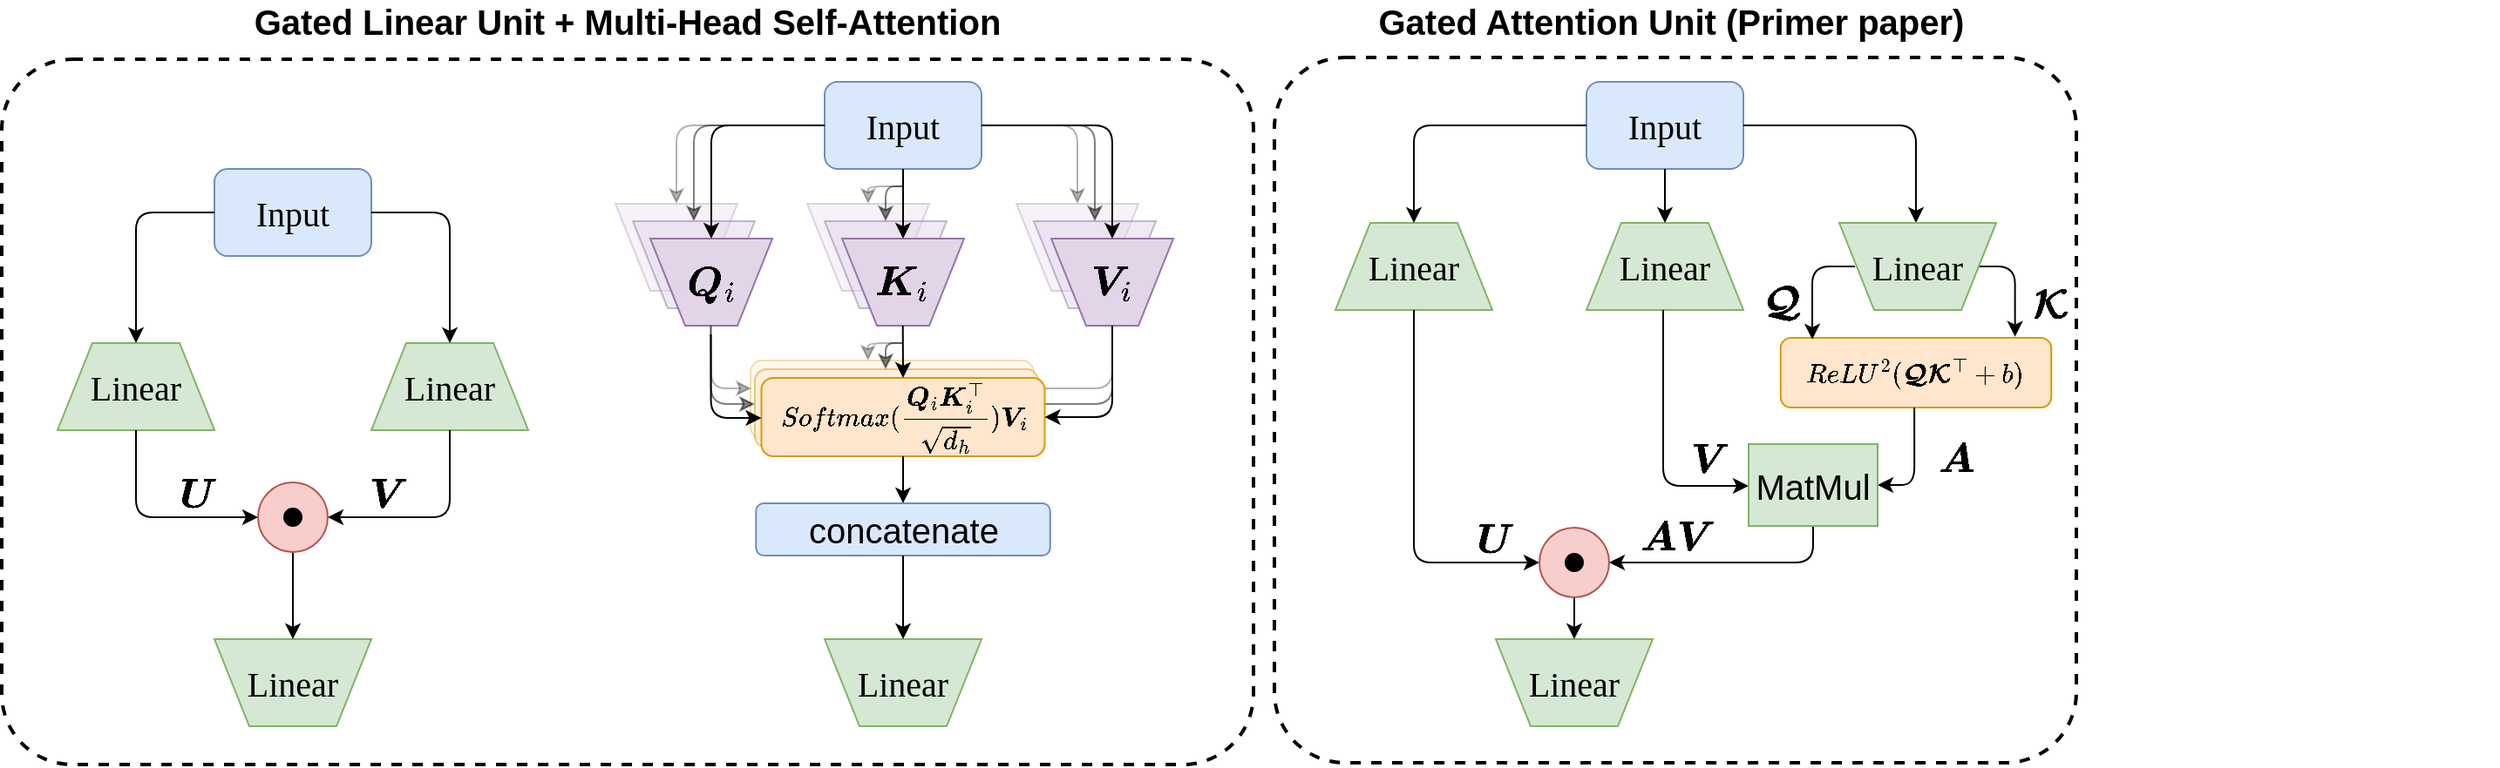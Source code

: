 <mxfile version="13.6.2" type="device"><diagram id="W65uhvQBnytSRvfwBRzs" name="第 1 页"><mxGraphModel dx="1488" dy="640" grid="1" gridSize="1" guides="1" tooltips="1" connect="1" arrows="1" fold="1" page="1" pageScale="1" pageWidth="827" pageHeight="1169" math="1" shadow="0"><root><mxCell id="0"/><mxCell id="1" parent="0"/><mxCell id="8-ofbGnYvxuJz45N9siz-89" value="" style="rounded=1;arcSize=10;strokeColor=#000000;fillColor=none;gradientColor=none;strokeWidth=2;dashed=1;" parent="1" vertex="1"><mxGeometry x="828" y="116" width="460" height="405" as="geometry"/></mxCell><mxCell id="8-ofbGnYvxuJz45N9siz-54" value="" style="rounded=1;arcSize=10;strokeColor=#000000;fillColor=none;gradientColor=none;strokeWidth=2;dashed=1;" parent="1" vertex="1"><mxGeometry x="98" y="117" width="718" height="405" as="geometry"/></mxCell><mxCell id="8-ofbGnYvxuJz45N9siz-44" value="" style="edgeStyle=segmentEdgeStyle;endArrow=classic;html=1;opacity=30;" parent="1" edge="1"><mxGeometry width="50" height="50" relative="1" as="geometry"><mxPoint x="735" y="269" as="sourcePoint"/><mxPoint x="686.0" y="314.0" as="targetPoint"/><Array as="points"><mxPoint x="735" y="306"/><mxPoint x="686" y="306"/></Array></mxGeometry></mxCell><mxCell id="8-ofbGnYvxuJz45N9siz-43" value="" style="edgeStyle=segmentEdgeStyle;endArrow=classic;html=1;opacity=50;" parent="1" edge="1"><mxGeometry width="50" height="50" relative="1" as="geometry"><mxPoint x="735" y="270" as="sourcePoint"/><mxPoint x="686" y="315" as="targetPoint"/><Array as="points"><mxPoint x="735" y="315"/></Array></mxGeometry></mxCell><mxCell id="8-ofbGnYvxuJz45N9siz-30" value="&lt;font style=&quot;font-size: 20px&quot;&gt;softmax(&lt;/font&gt;&lt;font style=&quot;font-size: 20px&quot;&gt;Q&lt;/font&gt;&lt;font style=&quot;font-size: 10px&quot;&gt;i&lt;/font&gt;&lt;font&gt;&lt;font style=&quot;font-size: 20px&quot;&gt;·&lt;/font&gt;&lt;font style=&quot;font-size: 20px&quot;&gt;K&lt;/font&gt;&lt;span style=&quot;font-size: 10px&quot;&gt;i&lt;/span&gt;&lt;/font&gt;&lt;font style=&quot;font-size: 20px&quot;&gt;)&lt;/font&gt;&lt;span style=&quot;font-size: 20px&quot;&gt;V&lt;/span&gt;&lt;font style=&quot;font-size: 10px&quot;&gt;i&lt;/font&gt;" style="rounded=1;whiteSpace=wrap;html=1;fillColor=#ffe6cc;strokeColor=#d79b00;opacity=30;" parent="1" vertex="1"><mxGeometry x="527.5" y="290" width="162.5" height="45" as="geometry"/></mxCell><mxCell id="8-ofbGnYvxuJz45N9siz-29" value="&lt;font style=&quot;font-size: 20px&quot;&gt;softmax(&lt;/font&gt;&lt;font style=&quot;font-size: 20px&quot;&gt;Q&lt;/font&gt;&lt;font style=&quot;font-size: 10px&quot;&gt;i&lt;/font&gt;&lt;font&gt;&lt;font style=&quot;font-size: 20px&quot;&gt;·&lt;/font&gt;&lt;font style=&quot;font-size: 20px&quot;&gt;K&lt;/font&gt;&lt;span style=&quot;font-size: 10px&quot;&gt;i&lt;/span&gt;&lt;/font&gt;&lt;font style=&quot;font-size: 20px&quot;&gt;)&lt;/font&gt;&lt;span style=&quot;font-size: 20px&quot;&gt;V&lt;/span&gt;&lt;font style=&quot;font-size: 10px&quot;&gt;i&lt;/font&gt;" style="rounded=1;whiteSpace=wrap;html=1;fillColor=#ffe6cc;strokeColor=#d79b00;opacity=50;" parent="1" vertex="1"><mxGeometry x="530" y="295" width="162.5" height="45" as="geometry"/></mxCell><mxCell id="8-ofbGnYvxuJz45N9siz-6" value="" style="shape=trapezoid;perimeter=trapezoidPerimeter;whiteSpace=wrap;html=1;fixedSize=1;fillColor=#e1d5e7;strokeColor=#9673a6;flipV=1;opacity=30;" parent="1" vertex="1"><mxGeometry x="450" y="200" width="70" height="50" as="geometry"/></mxCell><mxCell id="8-ofbGnYvxuJz45N9siz-5" value="" style="shape=trapezoid;perimeter=trapezoidPerimeter;whiteSpace=wrap;html=1;fixedSize=1;fillColor=#e1d5e7;strokeColor=#9673a6;flipV=1;opacity=50;" parent="1" vertex="1"><mxGeometry x="460" y="210" width="70" height="50" as="geometry"/></mxCell><mxCell id="pT2lMcpETqTYjsJDrIYg-1" value="&lt;font style=&quot;font-size: 20px&quot; face=&quot;Verdana&quot;&gt;Input&lt;/font&gt;" style="rounded=1;whiteSpace=wrap;html=1;fillColor=#dae8fc;strokeColor=#6c8ebf;" parent="1" vertex="1"><mxGeometry x="220" y="180" width="90" height="50" as="geometry"/></mxCell><mxCell id="pT2lMcpETqTYjsJDrIYg-2" value="&lt;font style=&quot;font-size: 20px&quot; face=&quot;Verdana&quot;&gt;Linear&lt;/font&gt;" style="shape=trapezoid;perimeter=trapezoidPerimeter;whiteSpace=wrap;html=1;fixedSize=1;fillColor=#d5e8d4;strokeColor=#82b366;" parent="1" vertex="1"><mxGeometry x="130" y="280" width="90" height="50" as="geometry"/></mxCell><mxCell id="pT2lMcpETqTYjsJDrIYg-5" value="&lt;font style=&quot;font-size: 20px&quot; face=&quot;Verdana&quot;&gt;Linear&lt;/font&gt;" style="shape=trapezoid;perimeter=trapezoidPerimeter;whiteSpace=wrap;html=1;fixedSize=1;fillColor=#d5e8d4;strokeColor=#82b366;" parent="1" vertex="1"><mxGeometry x="310" y="280" width="90" height="50" as="geometry"/></mxCell><mxCell id="pT2lMcpETqTYjsJDrIYg-6" value="" style="edgeStyle=segmentEdgeStyle;endArrow=classic;html=1;" parent="1" source="pT2lMcpETqTYjsJDrIYg-1" target="pT2lMcpETqTYjsJDrIYg-5" edge="1"><mxGeometry width="50" height="50" relative="1" as="geometry"><mxPoint x="390" y="350" as="sourcePoint"/><mxPoint x="440" y="300" as="targetPoint"/></mxGeometry></mxCell><mxCell id="pT2lMcpETqTYjsJDrIYg-7" value="" style="edgeStyle=segmentEdgeStyle;endArrow=classic;html=1;" parent="1" source="pT2lMcpETqTYjsJDrIYg-1" target="pT2lMcpETqTYjsJDrIYg-2" edge="1"><mxGeometry width="50" height="50" relative="1" as="geometry"><mxPoint x="390" y="350" as="sourcePoint"/><mxPoint x="440" y="300" as="targetPoint"/></mxGeometry></mxCell><mxCell id="pT2lMcpETqTYjsJDrIYg-14" value="" style="edgeStyle=segmentEdgeStyle;endArrow=classic;html=1;" parent="1" source="pT2lMcpETqTYjsJDrIYg-2" target="pT2lMcpETqTYjsJDrIYg-9" edge="1"><mxGeometry width="50" height="50" relative="1" as="geometry"><mxPoint x="390" y="350" as="sourcePoint"/><mxPoint x="440" y="300" as="targetPoint"/><Array as="points"><mxPoint x="175" y="380"/></Array></mxGeometry></mxCell><mxCell id="pT2lMcpETqTYjsJDrIYg-15" value="" style="edgeStyle=segmentEdgeStyle;endArrow=classic;html=1;" parent="1" source="pT2lMcpETqTYjsJDrIYg-5" target="pT2lMcpETqTYjsJDrIYg-9" edge="1"><mxGeometry width="50" height="50" relative="1" as="geometry"><mxPoint x="390" y="350" as="sourcePoint"/><mxPoint x="380" y="390" as="targetPoint"/><Array as="points"><mxPoint x="355" y="380"/></Array></mxGeometry></mxCell><mxCell id="pT2lMcpETqTYjsJDrIYg-17" value="&lt;font style=&quot;font-size: 20px&quot; face=&quot;Verdana&quot;&gt;Linear&lt;/font&gt;" style="shape=trapezoid;perimeter=trapezoidPerimeter;whiteSpace=wrap;html=1;fixedSize=1;fillColor=#d5e8d4;strokeColor=#82b366;flipV=1;" parent="1" vertex="1"><mxGeometry x="220" y="450" width="90" height="50" as="geometry"/></mxCell><mxCell id="pT2lMcpETqTYjsJDrIYg-18" value="" style="endArrow=classic;html=1;" parent="1" source="pT2lMcpETqTYjsJDrIYg-9" target="pT2lMcpETqTYjsJDrIYg-17" edge="1"><mxGeometry width="50" height="50" relative="1" as="geometry"><mxPoint x="390" y="360" as="sourcePoint"/><mxPoint x="440" y="310" as="targetPoint"/></mxGeometry></mxCell><mxCell id="8-ofbGnYvxuJz45N9siz-1" value="&lt;font style=&quot;font-size: 20px&quot; face=&quot;Verdana&quot;&gt;Input&lt;/font&gt;" style="rounded=1;whiteSpace=wrap;html=1;fillColor=#dae8fc;strokeColor=#6c8ebf;" parent="1" vertex="1"><mxGeometry x="570" y="130" width="90" height="50" as="geometry"/></mxCell><mxCell id="8-ofbGnYvxuJz45N9siz-2" value="&lt;span style=&quot;font-size: 20px&quot;&gt;$$\boldsymbol{Q}_i$$&lt;/span&gt;" style="shape=trapezoid;perimeter=trapezoidPerimeter;whiteSpace=wrap;html=1;fixedSize=1;fillColor=#e1d5e7;strokeColor=#9673a6;flipV=1;" parent="1" vertex="1"><mxGeometry x="470" y="220" width="70" height="50" as="geometry"/></mxCell><mxCell id="8-ofbGnYvxuJz45N9siz-7" value="" style="shape=trapezoid;perimeter=trapezoidPerimeter;whiteSpace=wrap;html=1;fixedSize=1;fillColor=#e1d5e7;strokeColor=#9673a6;flipV=1;opacity=30;" parent="1" vertex="1"><mxGeometry x="560" y="200" width="70" height="50" as="geometry"/></mxCell><mxCell id="8-ofbGnYvxuJz45N9siz-8" value="" style="shape=trapezoid;perimeter=trapezoidPerimeter;whiteSpace=wrap;html=1;fixedSize=1;fillColor=#e1d5e7;strokeColor=#9673a6;flipV=1;opacity=50;" parent="1" vertex="1"><mxGeometry x="570" y="210" width="70" height="50" as="geometry"/></mxCell><mxCell id="8-ofbGnYvxuJz45N9siz-9" value="&lt;span style=&quot;font-size: 20px&quot;&gt;$$\boldsymbol{K}_i$$&lt;/span&gt;" style="shape=trapezoid;perimeter=trapezoidPerimeter;whiteSpace=wrap;html=1;fixedSize=1;fillColor=#e1d5e7;strokeColor=#9673a6;flipV=1;" parent="1" vertex="1"><mxGeometry x="580" y="220" width="70" height="50" as="geometry"/></mxCell><mxCell id="8-ofbGnYvxuJz45N9siz-10" value="" style="shape=trapezoid;perimeter=trapezoidPerimeter;whiteSpace=wrap;html=1;fixedSize=1;fillColor=#e1d5e7;strokeColor=#9673a6;flipV=1;opacity=30;" parent="1" vertex="1"><mxGeometry x="680" y="200" width="70" height="50" as="geometry"/></mxCell><mxCell id="8-ofbGnYvxuJz45N9siz-11" value="" style="shape=trapezoid;perimeter=trapezoidPerimeter;whiteSpace=wrap;html=1;fixedSize=1;fillColor=#e1d5e7;strokeColor=#9673a6;flipV=1;opacity=50;" parent="1" vertex="1"><mxGeometry x="690" y="210" width="70" height="50" as="geometry"/></mxCell><mxCell id="8-ofbGnYvxuJz45N9siz-12" value="&lt;span style=&quot;font-size: 20px&quot;&gt;$$\boldsymbol{V}_i$$&lt;/span&gt;" style="shape=trapezoid;perimeter=trapezoidPerimeter;whiteSpace=wrap;html=1;fixedSize=1;fillColor=#e1d5e7;strokeColor=#9673a6;flipV=1;" parent="1" vertex="1"><mxGeometry x="700" y="220" width="70" height="50" as="geometry"/></mxCell><mxCell id="8-ofbGnYvxuJz45N9siz-14" value="" style="edgeStyle=segmentEdgeStyle;endArrow=classic;html=1;entryX=0.5;entryY=0;entryDx=0;entryDy=0;" parent="1" source="8-ofbGnYvxuJz45N9siz-1" target="8-ofbGnYvxuJz45N9siz-2" edge="1"><mxGeometry width="50" height="50" relative="1" as="geometry"><mxPoint x="530" y="250" as="sourcePoint"/><mxPoint x="580" y="200" as="targetPoint"/></mxGeometry></mxCell><mxCell id="8-ofbGnYvxuJz45N9siz-16" value="" style="edgeStyle=segmentEdgeStyle;endArrow=classic;html=1;opacity=50;" parent="1" edge="1"><mxGeometry width="50" height="50" relative="1" as="geometry"><mxPoint x="560" y="155" as="sourcePoint"/><mxPoint x="495" y="210" as="targetPoint"/></mxGeometry></mxCell><mxCell id="8-ofbGnYvxuJz45N9siz-17" value="" style="edgeStyle=segmentEdgeStyle;endArrow=classic;html=1;opacity=30;" parent="1" target="8-ofbGnYvxuJz45N9siz-6" edge="1"><mxGeometry width="50" height="50" relative="1" as="geometry"><mxPoint x="555" y="155" as="sourcePoint"/><mxPoint x="490" y="210" as="targetPoint"/></mxGeometry></mxCell><mxCell id="8-ofbGnYvxuJz45N9siz-18" value="" style="endArrow=classic;html=1;entryX=0.5;entryY=0;entryDx=0;entryDy=0;" parent="1" source="8-ofbGnYvxuJz45N9siz-1" target="8-ofbGnYvxuJz45N9siz-9" edge="1"><mxGeometry width="50" height="50" relative="1" as="geometry"><mxPoint x="580" y="240" as="sourcePoint"/><mxPoint x="630" y="190" as="targetPoint"/></mxGeometry></mxCell><mxCell id="8-ofbGnYvxuJz45N9siz-19" value="" style="edgeStyle=segmentEdgeStyle;endArrow=classic;html=1;opacity=50;entryX=0.5;entryY=0;entryDx=0;entryDy=0;" parent="1" target="8-ofbGnYvxuJz45N9siz-8" edge="1"><mxGeometry width="50" height="50" relative="1" as="geometry"><mxPoint x="615" y="190" as="sourcePoint"/><mxPoint x="630" y="190" as="targetPoint"/><Array as="points"><mxPoint x="605" y="190"/></Array></mxGeometry></mxCell><mxCell id="8-ofbGnYvxuJz45N9siz-23" value="" style="edgeStyle=segmentEdgeStyle;endArrow=classic;html=1;opacity=30;entryX=0.5;entryY=0;entryDx=0;entryDy=0;" parent="1" target="8-ofbGnYvxuJz45N9siz-7" edge="1"><mxGeometry width="50" height="50" relative="1" as="geometry"><mxPoint x="615" y="190" as="sourcePoint"/><mxPoint x="640" y="165" as="targetPoint"/></mxGeometry></mxCell><mxCell id="8-ofbGnYvxuJz45N9siz-24" value="" style="edgeStyle=segmentEdgeStyle;endArrow=classic;html=1;entryX=0.5;entryY=0;entryDx=0;entryDy=0;" parent="1" source="8-ofbGnYvxuJz45N9siz-1" target="8-ofbGnYvxuJz45N9siz-12" edge="1"><mxGeometry width="50" height="50" relative="1" as="geometry"><mxPoint x="625" y="230" as="sourcePoint"/><mxPoint x="675" y="180" as="targetPoint"/></mxGeometry></mxCell><mxCell id="8-ofbGnYvxuJz45N9siz-25" value="" style="edgeStyle=segmentEdgeStyle;endArrow=classic;html=1;opacity=50;entryX=0.5;entryY=0;entryDx=0;entryDy=0;exitX=1;exitY=0.5;exitDx=0;exitDy=0;" parent="1" source="8-ofbGnYvxuJz45N9siz-1" target="8-ofbGnYvxuJz45N9siz-11" edge="1"><mxGeometry width="50" height="50" relative="1" as="geometry"><mxPoint x="665" y="160" as="sourcePoint"/><mxPoint x="740" y="225" as="targetPoint"/><Array as="points"><mxPoint x="725" y="155"/></Array></mxGeometry></mxCell><mxCell id="8-ofbGnYvxuJz45N9siz-26" value="" style="edgeStyle=segmentEdgeStyle;endArrow=classic;html=1;opacity=30;entryX=0.5;entryY=0;entryDx=0;entryDy=0;" parent="1" source="8-ofbGnYvxuJz45N9siz-1" target="8-ofbGnYvxuJz45N9siz-10" edge="1"><mxGeometry width="50" height="50" relative="1" as="geometry"><mxPoint x="665" y="160" as="sourcePoint"/><mxPoint x="730" y="215" as="targetPoint"/><Array as="points"><mxPoint x="715" y="155"/></Array></mxGeometry></mxCell><mxCell id="8-ofbGnYvxuJz45N9siz-27" value="&lt;font style=&quot;font-size: 13px&quot;&gt;$$Softmax(\frac{\boldsymbol{Q}_i\boldsymbol{K}_i^{\top}}{\sqrt{d_h}})\boldsymbol{V}_i$$&lt;/font&gt;" style="rounded=1;whiteSpace=wrap;html=1;fillColor=#ffe6cc;strokeColor=#d79b00;" parent="1" vertex="1"><mxGeometry x="533.75" y="300" width="162.5" height="45" as="geometry"/></mxCell><mxCell id="8-ofbGnYvxuJz45N9siz-33" value="" style="edgeStyle=segmentEdgeStyle;endArrow=classic;html=1;" parent="1" edge="1"><mxGeometry width="50" height="50" relative="1" as="geometry"><mxPoint x="504.75" y="275" as="sourcePoint"/><mxPoint x="533.75" y="323" as="targetPoint"/><Array as="points"><mxPoint x="504.75" y="323"/></Array></mxGeometry></mxCell><mxCell id="8-ofbGnYvxuJz45N9siz-34" value="" style="edgeStyle=segmentEdgeStyle;endArrow=classic;html=1;opacity=50;" parent="1" edge="1"><mxGeometry width="50" height="50" relative="1" as="geometry"><mxPoint x="504.75" y="270" as="sourcePoint"/><mxPoint x="530" y="315" as="targetPoint"/><Array as="points"><mxPoint x="505" y="315"/><mxPoint x="530" y="315"/></Array></mxGeometry></mxCell><mxCell id="8-ofbGnYvxuJz45N9siz-35" value="" style="edgeStyle=segmentEdgeStyle;endArrow=classic;html=1;opacity=30;" parent="1" edge="1"><mxGeometry width="50" height="50" relative="1" as="geometry"><mxPoint x="504.75" y="270" as="sourcePoint"/><mxPoint x="528" y="306" as="targetPoint"/><Array as="points"><mxPoint x="505" y="306"/><mxPoint x="528" y="306"/></Array></mxGeometry></mxCell><mxCell id="8-ofbGnYvxuJz45N9siz-37" value="" style="endArrow=classic;html=1;" parent="1" edge="1"><mxGeometry width="50" height="50" relative="1" as="geometry"><mxPoint x="614.86" y="270" as="sourcePoint"/><mxPoint x="615" y="300" as="targetPoint"/></mxGeometry></mxCell><mxCell id="8-ofbGnYvxuJz45N9siz-38" value="" style="edgeStyle=segmentEdgeStyle;endArrow=classic;html=1;opacity=50;" parent="1" edge="1"><mxGeometry width="50" height="50" relative="1" as="geometry"><mxPoint x="614.86" y="280" as="sourcePoint"/><mxPoint x="605" y="295" as="targetPoint"/><Array as="points"><mxPoint x="604.86" y="280"/></Array></mxGeometry></mxCell><mxCell id="8-ofbGnYvxuJz45N9siz-39" value="" style="edgeStyle=segmentEdgeStyle;endArrow=classic;html=1;opacity=30;entryX=0.5;entryY=0;entryDx=0;entryDy=0;" parent="1" edge="1"><mxGeometry width="50" height="50" relative="1" as="geometry"><mxPoint x="614.86" y="280" as="sourcePoint"/><mxPoint x="594.86" y="290" as="targetPoint"/></mxGeometry></mxCell><mxCell id="8-ofbGnYvxuJz45N9siz-40" value="" style="edgeStyle=segmentEdgeStyle;endArrow=classic;html=1;entryX=1;entryY=0.5;entryDx=0;entryDy=0;" parent="1" target="8-ofbGnYvxuJz45N9siz-27" edge="1"><mxGeometry width="50" height="50" relative="1" as="geometry"><mxPoint x="735" y="270" as="sourcePoint"/><mxPoint x="764" y="323" as="targetPoint"/><Array as="points"><mxPoint x="735" y="323"/></Array></mxGeometry></mxCell><mxCell id="8-ofbGnYvxuJz45N9siz-45" value="&lt;font style=&quot;font-size: 20px&quot;&gt;concatenate&lt;/font&gt;" style="rounded=1;whiteSpace=wrap;html=1;fillColor=#dae8fc;strokeColor=#6c8ebf;" parent="1" vertex="1"><mxGeometry x="530.63" y="372" width="168.75" height="30" as="geometry"/></mxCell><mxCell id="8-ofbGnYvxuJz45N9siz-46" value="&lt;font style=&quot;font-size: 20px&quot; face=&quot;Verdana&quot;&gt;Linear&lt;/font&gt;" style="shape=trapezoid;perimeter=trapezoidPerimeter;whiteSpace=wrap;html=1;fixedSize=1;fillColor=#d5e8d4;strokeColor=#82b366;flipV=1;" parent="1" vertex="1"><mxGeometry x="570.01" y="450" width="90" height="50" as="geometry"/></mxCell><mxCell id="8-ofbGnYvxuJz45N9siz-47" value="" style="endArrow=classic;html=1;" parent="1" source="8-ofbGnYvxuJz45N9siz-27" target="8-ofbGnYvxuJz45N9siz-45" edge="1"><mxGeometry width="50" height="50" relative="1" as="geometry"><mxPoint x="503" y="446" as="sourcePoint"/><mxPoint x="553" y="396" as="targetPoint"/></mxGeometry></mxCell><mxCell id="8-ofbGnYvxuJz45N9siz-48" value="" style="endArrow=classic;html=1;" parent="1" source="8-ofbGnYvxuJz45N9siz-45" target="8-ofbGnYvxuJz45N9siz-46" edge="1"><mxGeometry width="50" height="50" relative="1" as="geometry"><mxPoint x="534" y="429" as="sourcePoint"/><mxPoint x="584" y="379" as="targetPoint"/></mxGeometry></mxCell><mxCell id="8-ofbGnYvxuJz45N9siz-51" value="&lt;font style=&quot;font-size: 20px&quot; face=&quot;Verdana&quot;&gt;Input&lt;/font&gt;" style="rounded=1;whiteSpace=wrap;html=1;fillColor=#dae8fc;strokeColor=#6c8ebf;" parent="1" vertex="1"><mxGeometry x="1007" y="130" width="90" height="50" as="geometry"/></mxCell><mxCell id="8-ofbGnYvxuJz45N9siz-55" value="&lt;font style=&quot;font-size: 20px&quot; face=&quot;Verdana&quot;&gt;Linear&lt;/font&gt;" style="shape=trapezoid;perimeter=trapezoidPerimeter;whiteSpace=wrap;html=1;fixedSize=1;fillColor=#d5e8d4;strokeColor=#82b366;" parent="1" vertex="1"><mxGeometry x="863" y="211" width="90" height="50" as="geometry"/></mxCell><mxCell id="8-ofbGnYvxuJz45N9siz-56" value="&lt;font style=&quot;font-size: 20px&quot; face=&quot;Verdana&quot;&gt;Linear&lt;/font&gt;" style="shape=trapezoid;perimeter=trapezoidPerimeter;whiteSpace=wrap;html=1;fixedSize=1;fillColor=#d5e8d4;strokeColor=#82b366;" parent="1" vertex="1"><mxGeometry x="1007" y="211" width="90" height="50" as="geometry"/></mxCell><mxCell id="8-ofbGnYvxuJz45N9siz-58" value="&lt;font style=&quot;font-size: 13px&quot;&gt;$$ReLU^2(\boldsymbol{\mathcal{Q}}\boldsymbol{\mathcal{K}}^{\top}+b)$$&lt;/font&gt;" style="rounded=1;whiteSpace=wrap;html=1;fillColor=#ffe6cc;strokeColor=#d79b00;" parent="1" vertex="1"><mxGeometry x="1118.37" y="277" width="155.25" height="40" as="geometry"/></mxCell><mxCell id="8-ofbGnYvxuJz45N9siz-59" value="" style="group" parent="1" vertex="1" connectable="0"><mxGeometry x="245" y="360" width="40" height="40" as="geometry"/></mxCell><mxCell id="pT2lMcpETqTYjsJDrIYg-9" value="" style="ellipse;whiteSpace=wrap;html=1;aspect=fixed;fillColor=#f8cecc;strokeColor=#b85450;" parent="8-ofbGnYvxuJz45N9siz-59" vertex="1"><mxGeometry width="40" height="40" as="geometry"/></mxCell><mxCell id="pT2lMcpETqTYjsJDrIYg-12" value="" style="ellipse;whiteSpace=wrap;html=1;aspect=fixed;fillColor=#000000;" parent="8-ofbGnYvxuJz45N9siz-59" vertex="1"><mxGeometry x="15" y="15" width="10" height="10" as="geometry"/></mxCell><mxCell id="8-ofbGnYvxuJz45N9siz-65" value="&lt;font style=&quot;font-size: 20px&quot; face=&quot;Verdana&quot;&gt;Linear&lt;/font&gt;" style="shape=trapezoid;perimeter=trapezoidPerimeter;whiteSpace=wrap;html=1;fixedSize=1;fillColor=#d5e8d4;strokeColor=#82b366;flipV=1;" parent="1" vertex="1"><mxGeometry x="955" y="450" width="90" height="50" as="geometry"/></mxCell><mxCell id="8-ofbGnYvxuJz45N9siz-66" value="" style="edgeStyle=segmentEdgeStyle;endArrow=classic;html=1;" parent="1" source="8-ofbGnYvxuJz45N9siz-51" target="8-ofbGnYvxuJz45N9siz-55" edge="1"><mxGeometry width="50" height="50" relative="1" as="geometry"><mxPoint x="1028" y="262" as="sourcePoint"/><mxPoint x="1078" y="212" as="targetPoint"/></mxGeometry></mxCell><mxCell id="8-ofbGnYvxuJz45N9siz-67" value="" style="edgeStyle=segmentEdgeStyle;endArrow=classic;html=1;" parent="1" source="8-ofbGnYvxuJz45N9siz-51" edge="1"><mxGeometry width="50" height="50" relative="1" as="geometry"><mxPoint x="1028" y="262" as="sourcePoint"/><mxPoint x="1196" y="211" as="targetPoint"/></mxGeometry></mxCell><mxCell id="8-ofbGnYvxuJz45N9siz-69" value="" style="endArrow=classic;html=1;" parent="1" source="8-ofbGnYvxuJz45N9siz-51" target="8-ofbGnYvxuJz45N9siz-56" edge="1"><mxGeometry width="50" height="50" relative="1" as="geometry"><mxPoint x="1028" y="214" as="sourcePoint"/><mxPoint x="1078" y="164" as="targetPoint"/></mxGeometry></mxCell><mxCell id="8-ofbGnYvxuJz45N9siz-70" value="" style="edgeStyle=segmentEdgeStyle;endArrow=classic;html=1;entryX=0.117;entryY=0.023;entryDx=0;entryDy=0;entryPerimeter=0;" parent="1" target="8-ofbGnYvxuJz45N9siz-58" edge="1"><mxGeometry width="50" height="50" relative="1" as="geometry"><mxPoint x="1160.986" y="236.034" as="sourcePoint"/><mxPoint x="1154" y="230" as="targetPoint"/></mxGeometry></mxCell><mxCell id="8-ofbGnYvxuJz45N9siz-71" value="" style="edgeStyle=segmentEdgeStyle;endArrow=classic;html=1;entryX=0.866;entryY=-0.017;entryDx=0;entryDy=0;entryPerimeter=0;" parent="1" target="8-ofbGnYvxuJz45N9siz-58" edge="1"><mxGeometry width="50" height="50" relative="1" as="geometry"><mxPoint x="1231.014" y="236.034" as="sourcePoint"/><mxPoint x="1255" y="282" as="targetPoint"/></mxGeometry></mxCell><mxCell id="8-ofbGnYvxuJz45N9siz-76" value="" style="edgeStyle=segmentEdgeStyle;endArrow=classic;html=1;entryX=0;entryY=0.5;entryDx=0;entryDy=0;" parent="1" edge="1"><mxGeometry width="50" height="50" relative="1" as="geometry"><mxPoint x="1051" y="261" as="sourcePoint"/><mxPoint x="1100" y="362" as="targetPoint"/><Array as="points"><mxPoint x="1051" y="261"/><mxPoint x="1051" y="374"/></Array></mxGeometry></mxCell><mxCell id="8-ofbGnYvxuJz45N9siz-77" value="" style="edgeStyle=segmentEdgeStyle;endArrow=classic;html=1;exitX=0.494;exitY=1;exitDx=0;exitDy=0;entryX=1;entryY=0.5;entryDx=0;entryDy=0;exitPerimeter=0;" parent="1" source="8-ofbGnYvxuJz45N9siz-58" target="-X0aMg4lBAvF7nIOLlux-9" edge="1"><mxGeometry width="50" height="50" relative="1" as="geometry"><mxPoint x="1089" y="380" as="sourcePoint"/><mxPoint x="1170" y="362" as="targetPoint"/><Array as="points"><mxPoint x="1195" y="362"/></Array></mxGeometry></mxCell><mxCell id="8-ofbGnYvxuJz45N9siz-78" value="" style="edgeStyle=segmentEdgeStyle;endArrow=classic;html=1;entryX=0;entryY=0.5;entryDx=0;entryDy=0;exitX=0.5;exitY=1;exitDx=0;exitDy=0;" parent="1" source="8-ofbGnYvxuJz45N9siz-55" edge="1"><mxGeometry width="50" height="50" relative="1" as="geometry"><mxPoint x="899" y="266" as="sourcePoint"/><mxPoint x="980.0" y="406" as="targetPoint"/><Array as="points"><mxPoint x="908" y="406"/></Array></mxGeometry></mxCell><mxCell id="8-ofbGnYvxuJz45N9siz-80" value="" style="endArrow=classic;html=1;" parent="1" target="8-ofbGnYvxuJz45N9siz-65" edge="1"><mxGeometry width="50" height="50" relative="1" as="geometry"><mxPoint x="1000" y="426" as="sourcePoint"/><mxPoint x="1027" y="468" as="targetPoint"/></mxGeometry></mxCell><mxCell id="8-ofbGnYvxuJz45N9siz-81" value="" style="edgeStyle=segmentEdgeStyle;endArrow=classic;html=1;exitX=0.5;exitY=1;exitDx=0;exitDy=0;" parent="1" source="-X0aMg4lBAvF7nIOLlux-9" edge="1"><mxGeometry width="50" height="50" relative="1" as="geometry"><mxPoint x="1135" y="387" as="sourcePoint"/><mxPoint x="1020" y="406" as="targetPoint"/><Array as="points"><mxPoint x="1137" y="406"/></Array></mxGeometry></mxCell><mxCell id="8-ofbGnYvxuJz45N9siz-85" value="" style="group" parent="1" vertex="1" connectable="0"><mxGeometry x="980" y="386" width="40" height="40" as="geometry"/></mxCell><mxCell id="8-ofbGnYvxuJz45N9siz-86" value="" style="ellipse;whiteSpace=wrap;html=1;aspect=fixed;fillColor=#f8cecc;strokeColor=#b85450;" parent="8-ofbGnYvxuJz45N9siz-85" vertex="1"><mxGeometry width="40" height="40" as="geometry"/></mxCell><mxCell id="8-ofbGnYvxuJz45N9siz-87" value="" style="ellipse;whiteSpace=wrap;html=1;aspect=fixed;fillColor=#000000;" parent="8-ofbGnYvxuJz45N9siz-85" vertex="1"><mxGeometry x="15" y="15" width="10" height="10" as="geometry"/></mxCell><mxCell id="lPHwbI-csLRh7xEPZ_hA-1" value="&lt;font style=&quot;font-size: 20px&quot;&gt;&lt;b&gt;&lt;span class=&quot;fontstyle0&quot;&gt;Gated Linear Unit + Multi-Head Self-Attention&lt;/span&gt; &lt;/b&gt;&lt;/font&gt;" style="text;html=1;strokeColor=none;fillColor=none;align=center;verticalAlign=middle;whiteSpace=wrap;rounded=0;" parent="1" vertex="1"><mxGeometry x="238" y="85" width="438" height="20" as="geometry"/></mxCell><mxCell id="lPHwbI-csLRh7xEPZ_hA-3" value="&lt;font style=&quot;font-size: 20px&quot;&gt;&lt;b&gt;&lt;span class=&quot;fontstyle0&quot;&gt;Gated Attention Unit&lt;/span&gt;&amp;nbsp;(Primer paper)&amp;nbsp;&lt;/b&gt;&lt;/font&gt;" style="text;html=1;strokeColor=none;fillColor=none;align=center;verticalAlign=middle;whiteSpace=wrap;rounded=0;" parent="1" vertex="1"><mxGeometry x="884.5" y="85" width="347" height="20" as="geometry"/></mxCell><mxCell id="-X0aMg4lBAvF7nIOLlux-6" value="&lt;div style=&quot;text-align: center&quot;&gt;&lt;span style=&quot;font-size: 20px&quot;&gt;&lt;font face=&quot;helvetica&quot;&gt;$$\boldsymbol{\mathcal{Q}}$$&lt;/font&gt;&lt;/span&gt;&lt;/div&gt;" style="text;whiteSpace=wrap;html=1;" parent="1" vertex="1"><mxGeometry x="1106" y="218" width="30" height="24" as="geometry"/></mxCell><mxCell id="-X0aMg4lBAvF7nIOLlux-7" value="&lt;div style=&quot;text-align: center&quot;&gt;&lt;span style=&quot;font-size: 20px&quot;&gt;&lt;font face=&quot;helvetica&quot;&gt;$$\boldsymbol{\mathcal{K}}$$&lt;/font&gt;&lt;/span&gt;&lt;/div&gt;" style="text;whiteSpace=wrap;html=1;" parent="1" vertex="1"><mxGeometry x="1261" y="220" width="30" height="24" as="geometry"/></mxCell><mxCell id="-X0aMg4lBAvF7nIOLlux-8" value="&lt;font style=&quot;font-size: 20px&quot; face=&quot;Verdana&quot;&gt;Linear&lt;/font&gt;" style="shape=trapezoid;perimeter=trapezoidPerimeter;whiteSpace=wrap;html=1;fixedSize=1;fillColor=#d5e8d4;strokeColor=#82b366;flipV=1;" parent="1" vertex="1"><mxGeometry x="1152" y="211" width="90" height="50" as="geometry"/></mxCell><mxCell id="-X0aMg4lBAvF7nIOLlux-9" value="&lt;font style=&quot;font-size: 20px&quot;&gt;MatMul&lt;/font&gt;" style="rounded=0;whiteSpace=wrap;html=1;fillColor=#d5e8d4;strokeColor=#82b366;" parent="1" vertex="1"><mxGeometry x="1100" y="338" width="74" height="47" as="geometry"/></mxCell><mxCell id="x7SPAYGWkdxBGClue74T-1" value="&lt;div style=&quot;text-align: center&quot;&gt;&lt;span style=&quot;font-size: 20px&quot;&gt;&lt;font face=&quot;helvetica&quot;&gt;$$\boldsymbol{U}$$&lt;/font&gt;&lt;/span&gt;&lt;/div&gt;" style="text;whiteSpace=wrap;html=1;" parent="1" vertex="1"><mxGeometry x="198" y="328" width="30" height="24" as="geometry"/></mxCell><mxCell id="x7SPAYGWkdxBGClue74T-2" value="&lt;div style=&quot;text-align: center&quot;&gt;&lt;span style=&quot;font-size: 20px&quot;&gt;&lt;font face=&quot;helvetica&quot;&gt;$$\boldsymbol{V}$$&lt;/font&gt;&lt;/span&gt;&lt;/div&gt;" style="text;whiteSpace=wrap;html=1;" parent="1" vertex="1"><mxGeometry x="307" y="328" width="30" height="24" as="geometry"/></mxCell><mxCell id="x7SPAYGWkdxBGClue74T-3" value="&lt;div style=&quot;text-align: center&quot;&gt;&lt;span style=&quot;font-size: 20px&quot;&gt;&lt;font face=&quot;helvetica&quot;&gt;$$\boldsymbol{U}$$&lt;/font&gt;&lt;/span&gt;&lt;/div&gt;" style="text;whiteSpace=wrap;html=1;" parent="1" vertex="1"><mxGeometry x="942" y="354" width="30" height="24" as="geometry"/></mxCell><mxCell id="x7SPAYGWkdxBGClue74T-4" value="&lt;div style=&quot;text-align: center&quot;&gt;&lt;span style=&quot;font-size: 20px&quot;&gt;&lt;font face=&quot;helvetica&quot;&gt;$$\boldsymbol{AV}$$&lt;/font&gt;&lt;/span&gt;&lt;/div&gt;" style="text;whiteSpace=wrap;html=1;" parent="1" vertex="1"><mxGeometry x="1036" y="353" width="30" height="24" as="geometry"/></mxCell><mxCell id="x7SPAYGWkdxBGClue74T-5" value="&lt;div style=&quot;text-align: center&quot;&gt;&lt;span style=&quot;font-size: 20px&quot;&gt;&lt;font face=&quot;helvetica&quot;&gt;$$\boldsymbol{V}$$&lt;/font&gt;&lt;/span&gt;&lt;/div&gt;" style="text;whiteSpace=wrap;html=1;" parent="1" vertex="1"><mxGeometry x="1065" y="307.5" width="30" height="24" as="geometry"/></mxCell><mxCell id="x7SPAYGWkdxBGClue74T-6" value="&lt;div style=&quot;text-align: center&quot;&gt;&lt;span style=&quot;font-size: 20px&quot;&gt;&lt;font face=&quot;helvetica&quot;&gt;$$\boldsymbol{A}$$&lt;/font&gt;&lt;/span&gt;&lt;/div&gt;" style="text;whiteSpace=wrap;html=1;" parent="1" vertex="1"><mxGeometry x="1207" y="307.5" width="30" height="24" as="geometry"/></mxCell></root></mxGraphModel></diagram></mxfile>